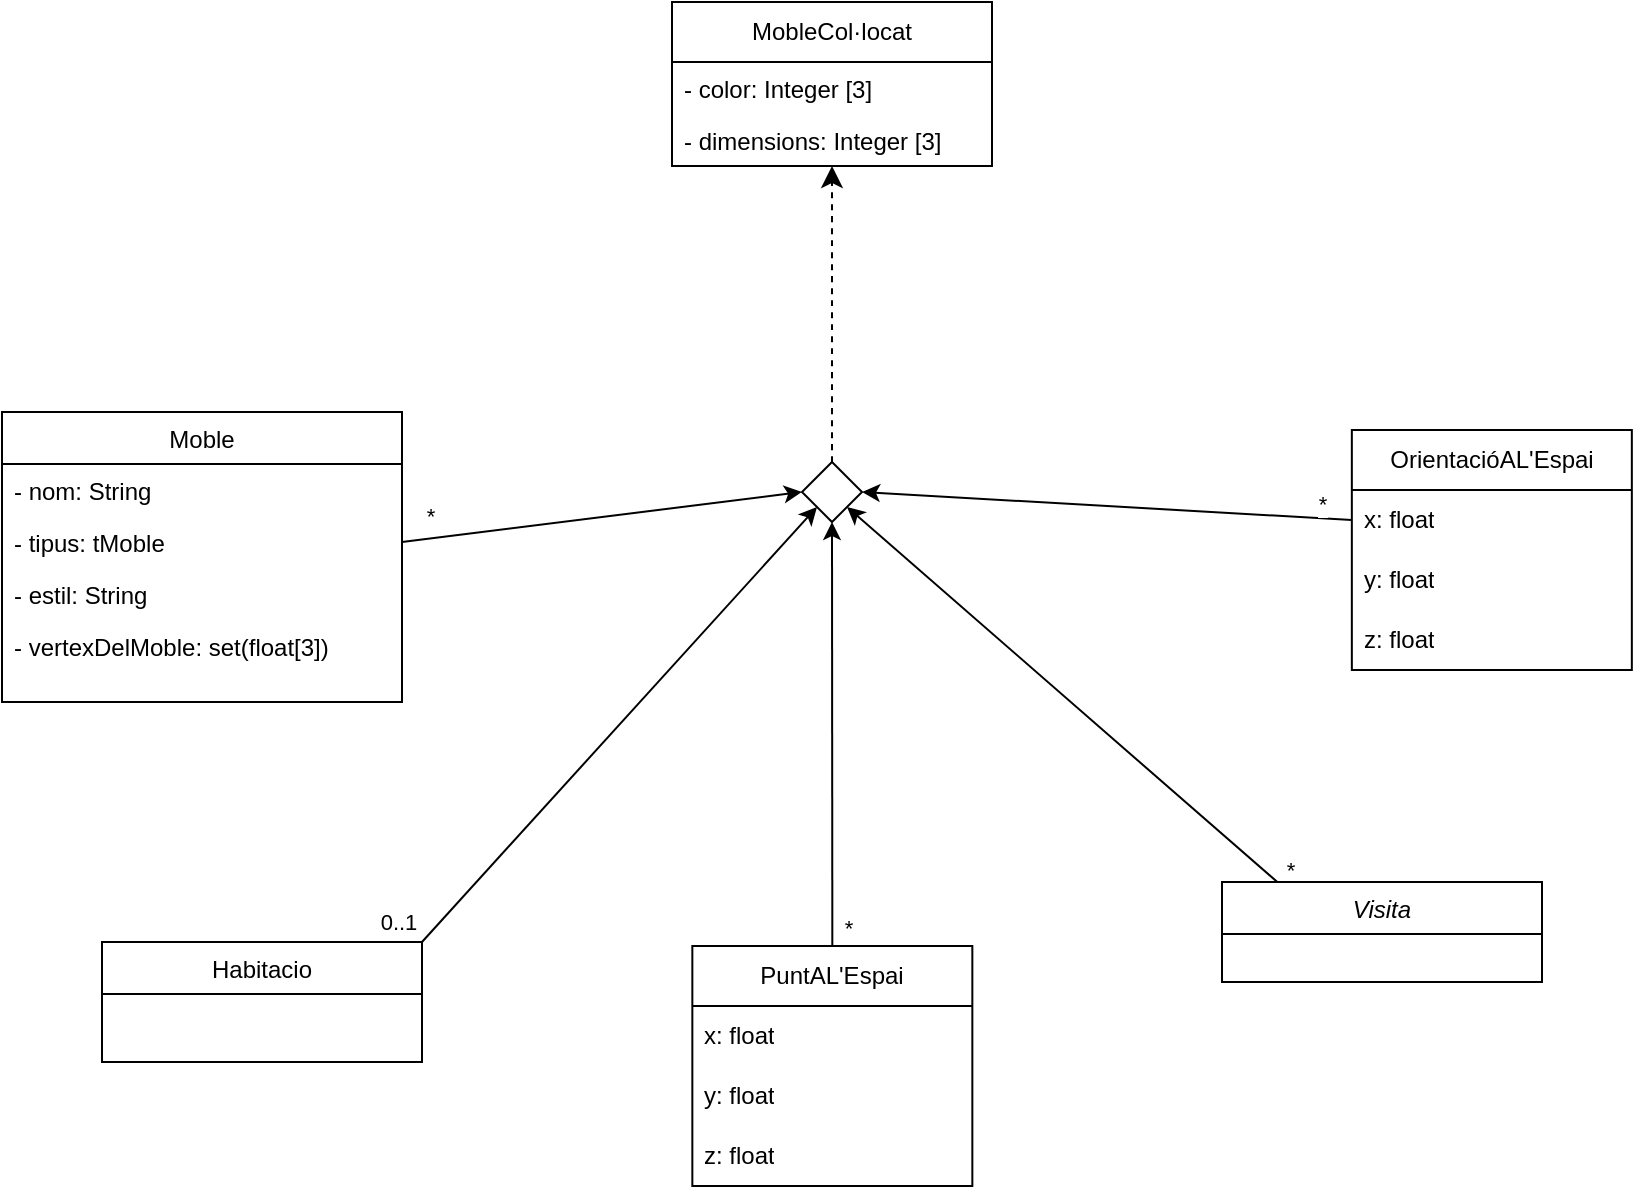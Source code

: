 <mxfile version="25.0.3">
  <diagram name="Pàgina-1" id="J5MT5u0cnqmtdoeKDXBp">
    <mxGraphModel grid="1" page="1" gridSize="10" guides="1" tooltips="1" connect="1" arrows="1" fold="1" pageScale="1" pageWidth="827" pageHeight="1169" math="0" shadow="0">
      <root>
        <mxCell id="0" />
        <mxCell id="1" parent="0" />
        <mxCell id="9FuE5RLAXcgI31r93hAd-1" style="rounded=0;orthogonalLoop=1;jettySize=auto;html=1;exitX=1;exitY=0;exitDx=0;exitDy=0;entryX=0;entryY=1;entryDx=0;entryDy=0;" edge="1" parent="1" source="9FuE5RLAXcgI31r93hAd-3" target="9FuE5RLAXcgI31r93hAd-18">
          <mxGeometry relative="1" as="geometry" />
        </mxCell>
        <mxCell id="9FuE5RLAXcgI31r93hAd-2" value="0..1" style="edgeLabel;html=1;align=center;verticalAlign=middle;resizable=0;points=[];" connectable="0" vertex="1" parent="9FuE5RLAXcgI31r93hAd-1">
          <mxGeometry x="-0.885" y="2" relative="1" as="geometry">
            <mxPoint x="-22" y="4" as="offset" />
          </mxGeometry>
        </mxCell>
        <mxCell id="9FuE5RLAXcgI31r93hAd-3" value="Habitacio" style="swimlane;fontStyle=0;align=center;verticalAlign=top;childLayout=stackLayout;horizontal=1;startSize=26;horizontalStack=0;resizeParent=1;resizeLast=0;collapsible=1;marginBottom=0;rounded=0;shadow=0;strokeWidth=1;" vertex="1" parent="1">
          <mxGeometry x="-360" y="720" width="160" height="60" as="geometry">
            <mxRectangle x="230" y="140" width="160" height="26" as="alternateBounds" />
          </mxGeometry>
        </mxCell>
        <mxCell id="9FuE5RLAXcgI31r93hAd-14" style="rounded=0;orthogonalLoop=1;jettySize=auto;html=1;exitX=1;exitY=0.5;exitDx=0;exitDy=0;entryX=0;entryY=0.5;entryDx=0;entryDy=0;" edge="1" parent="1" source="9FuE5RLAXcgI31r93hAd-30" target="9FuE5RLAXcgI31r93hAd-18">
          <mxGeometry relative="1" as="geometry" />
        </mxCell>
        <mxCell id="9FuE5RLAXcgI31r93hAd-15" value="*" style="edgeLabel;html=1;align=center;verticalAlign=middle;resizable=0;points=[];" connectable="0" vertex="1" parent="9FuE5RLAXcgI31r93hAd-14">
          <mxGeometry x="-0.831" relative="1" as="geometry">
            <mxPoint x="-3" y="-11" as="offset" />
          </mxGeometry>
        </mxCell>
        <mxCell id="9FuE5RLAXcgI31r93hAd-16" style="rounded=0;orthogonalLoop=1;jettySize=auto;html=1;exitX=0.182;exitY=0.026;exitDx=0;exitDy=0;entryX=1;entryY=1;entryDx=0;entryDy=0;exitPerimeter=0;" edge="1" parent="1" source="9FuE5RLAXcgI31r93hAd-56" target="9FuE5RLAXcgI31r93hAd-18">
          <mxGeometry relative="1" as="geometry">
            <mxPoint x="20" y="460" as="targetPoint" />
            <mxPoint x="502" y="931" as="sourcePoint" />
          </mxGeometry>
        </mxCell>
        <mxCell id="9FuE5RLAXcgI31r93hAd-17" value="*" style="edgeLabel;html=1;align=center;verticalAlign=middle;resizable=0;points=[];" connectable="0" vertex="1" parent="9FuE5RLAXcgI31r93hAd-16">
          <mxGeometry x="-0.938" y="-2" relative="1" as="geometry">
            <mxPoint x="10" as="offset" />
          </mxGeometry>
        </mxCell>
        <mxCell id="9FuE5RLAXcgI31r93hAd-18" value="" style="rhombus;whiteSpace=wrap;html=1;verticalAlign=top;fontStyle=2;startSize=26;rounded=0;shadow=0;strokeWidth=1;" vertex="1" parent="1">
          <mxGeometry x="-10" y="480" width="30" height="30" as="geometry" />
        </mxCell>
        <mxCell id="9FuE5RLAXcgI31r93hAd-19" style="edgeStyle=none;curved=1;rounded=0;orthogonalLoop=1;jettySize=auto;html=1;exitX=0.5;exitY=0;exitDx=0;exitDy=0;fontSize=12;startSize=8;endSize=8;dashed=1;entryX=0.5;entryY=1;entryDx=0;entryDy=0;" edge="1" parent="1" source="9FuE5RLAXcgI31r93hAd-18" target="9FuE5RLAXcgI31r93hAd-51">
          <mxGeometry relative="1" as="geometry">
            <mxPoint x="20" y="672" as="sourcePoint" />
            <mxPoint x="-39.96" y="340.664" as="targetPoint" />
          </mxGeometry>
        </mxCell>
        <mxCell id="9FuE5RLAXcgI31r93hAd-26" value="" style="group" connectable="0" vertex="1" parent="1">
          <mxGeometry x="-410" y="430" width="200" height="221" as="geometry" />
        </mxCell>
        <mxCell id="9FuE5RLAXcgI31r93hAd-27" value="Moble" style="swimlane;fontStyle=0;align=center;verticalAlign=top;childLayout=stackLayout;horizontal=1;startSize=26;horizontalStack=0;resizeParent=1;resizeLast=0;collapsible=1;marginBottom=0;rounded=0;shadow=0;strokeWidth=1;" vertex="1" parent="9FuE5RLAXcgI31r93hAd-26">
          <mxGeometry y="25" width="200" height="145" as="geometry">
            <mxRectangle x="320" y="590" width="160" height="26" as="alternateBounds" />
          </mxGeometry>
        </mxCell>
        <mxCell id="9FuE5RLAXcgI31r93hAd-28" value="- nom: String&#xa;" style="text;align=left;verticalAlign=top;spacingLeft=4;spacingRight=4;overflow=hidden;rotatable=0;points=[[0,0.5],[1,0.5]];portConstraint=eastwest;rounded=0;shadow=0;html=0;" vertex="1" parent="9FuE5RLAXcgI31r93hAd-27">
          <mxGeometry y="26" width="200" height="26" as="geometry" />
        </mxCell>
        <mxCell id="9FuE5RLAXcgI31r93hAd-30" value="- tipus: tMoble" style="text;align=left;verticalAlign=top;spacingLeft=4;spacingRight=4;overflow=hidden;rotatable=0;points=[[0,0.5],[1,0.5]];portConstraint=eastwest;rounded=0;shadow=0;html=0;" vertex="1" parent="9FuE5RLAXcgI31r93hAd-27">
          <mxGeometry y="52" width="200" height="26" as="geometry" />
        </mxCell>
        <mxCell id="9FuE5RLAXcgI31r93hAd-32" value="- estil: String" style="text;align=left;verticalAlign=top;spacingLeft=4;spacingRight=4;overflow=hidden;rotatable=0;points=[[0,0.5],[1,0.5]];portConstraint=eastwest;rounded=0;shadow=0;html=0;" vertex="1" parent="9FuE5RLAXcgI31r93hAd-27">
          <mxGeometry y="78" width="200" height="26" as="geometry" />
        </mxCell>
        <mxCell id="9FuE5RLAXcgI31r93hAd-33" value="- vertexDelMoble: set(float[3])" style="text;align=left;verticalAlign=top;spacingLeft=4;spacingRight=4;overflow=hidden;rotatable=0;points=[[0,0.5],[1,0.5]];portConstraint=eastwest;rounded=0;shadow=0;html=0;" vertex="1" parent="9FuE5RLAXcgI31r93hAd-27">
          <mxGeometry y="104" width="200" height="26" as="geometry" />
        </mxCell>
        <mxCell id="9FuE5RLAXcgI31r93hAd-39" value="OrientacióAL&#39;Espai" style="swimlane;fontStyle=0;childLayout=stackLayout;horizontal=1;startSize=30;horizontalStack=0;resizeParent=1;resizeParentMax=0;resizeLast=0;collapsible=1;marginBottom=0;whiteSpace=wrap;html=1;" vertex="1" parent="1">
          <mxGeometry x="264.92" y="464" width="140" height="120" as="geometry" />
        </mxCell>
        <mxCell id="9FuE5RLAXcgI31r93hAd-40" value="x: float" style="text;strokeColor=none;fillColor=none;align=left;verticalAlign=middle;spacingLeft=4;spacingRight=4;overflow=hidden;points=[[0,0.5],[1,0.5]];portConstraint=eastwest;rotatable=0;whiteSpace=wrap;html=1;" vertex="1" parent="9FuE5RLAXcgI31r93hAd-39">
          <mxGeometry y="30" width="140" height="30" as="geometry" />
        </mxCell>
        <mxCell id="9FuE5RLAXcgI31r93hAd-41" value="y: float" style="text;strokeColor=none;fillColor=none;align=left;verticalAlign=middle;spacingLeft=4;spacingRight=4;overflow=hidden;points=[[0,0.5],[1,0.5]];portConstraint=eastwest;rotatable=0;whiteSpace=wrap;html=1;" vertex="1" parent="9FuE5RLAXcgI31r93hAd-39">
          <mxGeometry y="60" width="140" height="30" as="geometry" />
        </mxCell>
        <mxCell id="9FuE5RLAXcgI31r93hAd-42" value="z: float" style="text;strokeColor=none;fillColor=none;align=left;verticalAlign=middle;spacingLeft=4;spacingRight=4;overflow=hidden;points=[[0,0.5],[1,0.5]];portConstraint=eastwest;rotatable=0;whiteSpace=wrap;html=1;" vertex="1" parent="9FuE5RLAXcgI31r93hAd-39">
          <mxGeometry y="90" width="140" height="30" as="geometry" />
        </mxCell>
        <mxCell id="9FuE5RLAXcgI31r93hAd-43" value="PuntAL&#39;Espai" style="swimlane;fontStyle=0;childLayout=stackLayout;horizontal=1;startSize=30;horizontalStack=0;resizeParent=1;resizeParentMax=0;resizeLast=0;collapsible=1;marginBottom=0;whiteSpace=wrap;html=1;" vertex="1" parent="1">
          <mxGeometry x="-64.83" y="722" width="140" height="120" as="geometry" />
        </mxCell>
        <mxCell id="9FuE5RLAXcgI31r93hAd-44" value="x: float" style="text;strokeColor=none;fillColor=none;align=left;verticalAlign=middle;spacingLeft=4;spacingRight=4;overflow=hidden;points=[[0,0.5],[1,0.5]];portConstraint=eastwest;rotatable=0;whiteSpace=wrap;html=1;" vertex="1" parent="9FuE5RLAXcgI31r93hAd-43">
          <mxGeometry y="30" width="140" height="30" as="geometry" />
        </mxCell>
        <mxCell id="9FuE5RLAXcgI31r93hAd-45" value="y: float" style="text;strokeColor=none;fillColor=none;align=left;verticalAlign=middle;spacingLeft=4;spacingRight=4;overflow=hidden;points=[[0,0.5],[1,0.5]];portConstraint=eastwest;rotatable=0;whiteSpace=wrap;html=1;" vertex="1" parent="9FuE5RLAXcgI31r93hAd-43">
          <mxGeometry y="60" width="140" height="30" as="geometry" />
        </mxCell>
        <mxCell id="9FuE5RLAXcgI31r93hAd-46" value="z: float" style="text;strokeColor=none;fillColor=none;align=left;verticalAlign=middle;spacingLeft=4;spacingRight=4;overflow=hidden;points=[[0,0.5],[1,0.5]];portConstraint=eastwest;rotatable=0;whiteSpace=wrap;html=1;" vertex="1" parent="9FuE5RLAXcgI31r93hAd-43">
          <mxGeometry y="90" width="140" height="30" as="geometry" />
        </mxCell>
        <mxCell id="9FuE5RLAXcgI31r93hAd-47" style="rounded=0;orthogonalLoop=1;jettySize=auto;html=1;exitX=0;exitY=0.5;exitDx=0;exitDy=0;entryX=1;entryY=0.5;entryDx=0;entryDy=0;" edge="1" parent="1" source="9FuE5RLAXcgI31r93hAd-40" target="9FuE5RLAXcgI31r93hAd-18">
          <mxGeometry relative="1" as="geometry">
            <mxPoint x="30" y="428" as="targetPoint" />
          </mxGeometry>
        </mxCell>
        <mxCell id="9FuE5RLAXcgI31r93hAd-48" value="*" style="edgeLabel;html=1;align=center;verticalAlign=middle;resizable=0;points=[];" connectable="0" vertex="1" parent="9FuE5RLAXcgI31r93hAd-47">
          <mxGeometry x="-0.762" y="2" relative="1" as="geometry">
            <mxPoint x="14" y="-9" as="offset" />
          </mxGeometry>
        </mxCell>
        <mxCell id="9FuE5RLAXcgI31r93hAd-49" style="rounded=0;orthogonalLoop=1;jettySize=auto;html=1;entryX=0.5;entryY=1;entryDx=0;entryDy=0;exitX=0.5;exitY=0;exitDx=0;exitDy=0;" edge="1" parent="1" source="9FuE5RLAXcgI31r93hAd-43" target="9FuE5RLAXcgI31r93hAd-18">
          <mxGeometry relative="1" as="geometry">
            <mxPoint x="-20" y="710" as="targetPoint" />
            <mxPoint x="34" y="730" as="sourcePoint" />
          </mxGeometry>
        </mxCell>
        <mxCell id="9FuE5RLAXcgI31r93hAd-50" value="*" style="edgeLabel;html=1;align=center;verticalAlign=middle;resizable=0;points=[];" connectable="0" vertex="1" parent="9FuE5RLAXcgI31r93hAd-49">
          <mxGeometry x="-0.729" y="3" relative="1" as="geometry">
            <mxPoint x="11" y="19" as="offset" />
          </mxGeometry>
        </mxCell>
        <mxCell id="9FuE5RLAXcgI31r93hAd-51" value="MobleCol·locat" style="swimlane;fontStyle=0;childLayout=stackLayout;horizontal=1;startSize=30;horizontalStack=0;resizeParent=1;resizeParentMax=0;resizeLast=0;collapsible=1;marginBottom=0;whiteSpace=wrap;html=1;" vertex="1" parent="1">
          <mxGeometry x="-75" y="250" width="160" height="82" as="geometry" />
        </mxCell>
        <mxCell id="9FuE5RLAXcgI31r93hAd-31" value="- color: Integer [3]&#xa;" style="text;align=left;verticalAlign=top;spacingLeft=4;spacingRight=4;overflow=hidden;rotatable=0;points=[[0,0.5],[1,0.5]];portConstraint=eastwest;rounded=0;shadow=0;html=0;" vertex="1" parent="9FuE5RLAXcgI31r93hAd-51">
          <mxGeometry y="30" width="160" height="26" as="geometry" />
        </mxCell>
        <mxCell id="9FuE5RLAXcgI31r93hAd-29" value="- dimensions: Integer [3]" style="text;align=left;verticalAlign=top;spacingLeft=4;spacingRight=4;overflow=hidden;rotatable=0;points=[[0,0.5],[1,0.5]];portConstraint=eastwest;rounded=0;shadow=0;html=0;" vertex="1" parent="9FuE5RLAXcgI31r93hAd-51">
          <mxGeometry y="56" width="160" height="26" as="geometry" />
        </mxCell>
        <mxCell id="9FuE5RLAXcgI31r93hAd-56" value="Visita" style="swimlane;fontStyle=2;align=center;verticalAlign=top;childLayout=stackLayout;horizontal=1;startSize=26;horizontalStack=0;resizeParent=1;resizeLast=0;collapsible=1;marginBottom=0;rounded=0;shadow=0;strokeWidth=1;" vertex="1" parent="1">
          <mxGeometry x="200" y="690" width="160" height="50" as="geometry">
            <mxRectangle x="230" y="140" width="160" height="26" as="alternateBounds" />
          </mxGeometry>
        </mxCell>
      </root>
    </mxGraphModel>
  </diagram>
</mxfile>
